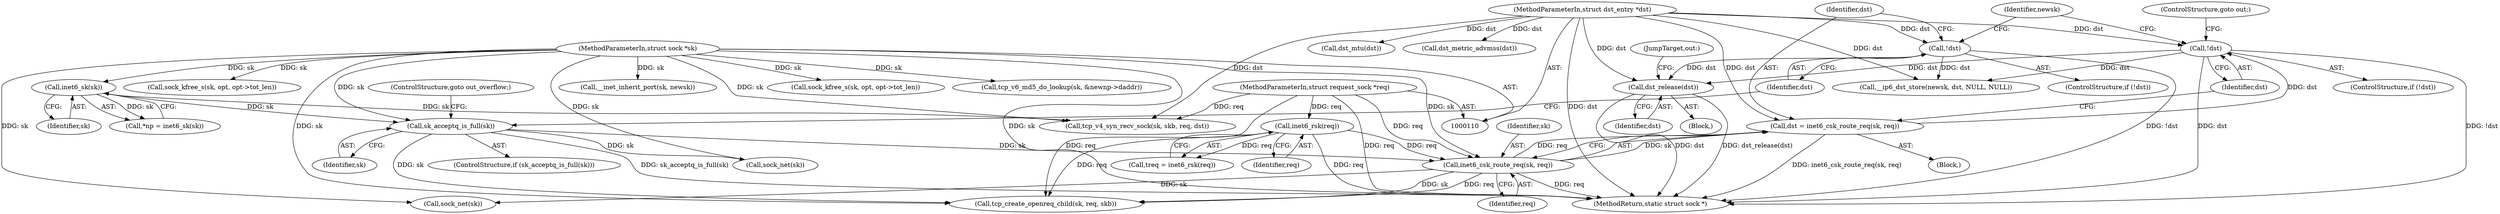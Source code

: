digraph "0_linux_f6d8bd051c391c1c0458a30b2a7abcd939329259_33@pointer" {
"1000595" [label="(Call,dst_release(dst))"];
"1000279" [label="(Call,!dst)"];
"1000273" [label="(Call,dst = inet6_csk_route_req(sk, req))"];
"1000275" [label="(Call,inet6_csk_route_req(sk, req))"];
"1000266" [label="(Call,sk_acceptq_is_full(sk))"];
"1000121" [label="(Call,inet6_sk(sk))"];
"1000111" [label="(MethodParameterIn,struct sock *sk)"];
"1000258" [label="(Call,inet6_rsk(req))"];
"1000113" [label="(MethodParameterIn,struct request_sock *req)"];
"1000114" [label="(MethodParameterIn,struct dst_entry *dst)"];
"1000270" [label="(Call,!dst)"];
"1000284" [label="(Call,tcp_create_openreq_child(sk, req, skb))"];
"1000277" [label="(Identifier,req)"];
"1000113" [label="(MethodParameterIn,struct request_sock *req)"];
"1000267" [label="(Identifier,sk)"];
"1000562" [label="(Call,__inet_inherit_port(sk, newsk))"];
"1000273" [label="(Call,dst = inet6_csk_route_req(sk, req))"];
"1000283" [label="(Identifier,newsk)"];
"1000276" [label="(Identifier,sk)"];
"1000269" [label="(ControlStructure,if (!dst))"];
"1000604" [label="(MethodReturn,static struct sock *)"];
"1000270" [label="(Call,!dst)"];
"1000119" [label="(Call,*np = inet6_sk(sk))"];
"1000281" [label="(ControlStructure,goto out;)"];
"1000577" [label="(Call,sock_net(sk))"];
"1000275" [label="(Call,inet6_csk_route_req(sk, req))"];
"1000589" [label="(Call,sock_kfree_s(sk, opt, opt->tot_len))"];
"1000278" [label="(ControlStructure,if (!dst))"];
"1000527" [label="(Call,tcp_v6_md5_do_lookup(sk, &newnp->daddr))"];
"1000265" [label="(ControlStructure,if (sk_acceptq_is_full(sk)))"];
"1000122" [label="(Identifier,sk)"];
"1000256" [label="(Call,treq = inet6_rsk(req))"];
"1000266" [label="(Call,sk_acceptq_is_full(sk))"];
"1000271" [label="(Identifier,dst)"];
"1000280" [label="(Identifier,dst)"];
"1000111" [label="(MethodParameterIn,struct sock *sk)"];
"1000279" [label="(Call,!dst)"];
"1000597" [label="(JumpTarget,out:)"];
"1000115" [label="(Block,)"];
"1000139" [label="(Call,tcp_v4_syn_recv_sock(sk, skb, req, dst))"];
"1000499" [label="(Call,dst_mtu(dst))"];
"1000272" [label="(Block,)"];
"1000505" [label="(Call,dst_metric_advmss(dst))"];
"1000268" [label="(ControlStructure,goto out_overflow;)"];
"1000121" [label="(Call,inet6_sk(sk))"];
"1000599" [label="(Call,sock_net(sk))"];
"1000114" [label="(MethodParameterIn,struct dst_entry *dst)"];
"1000463" [label="(Call,sock_kfree_s(sk, opt, opt->tot_len))"];
"1000596" [label="(Identifier,dst)"];
"1000298" [label="(Call,__ip6_dst_store(newsk, dst, NULL, NULL))"];
"1000259" [label="(Identifier,req)"];
"1000274" [label="(Identifier,dst)"];
"1000595" [label="(Call,dst_release(dst))"];
"1000258" [label="(Call,inet6_rsk(req))"];
"1000595" -> "1000115"  [label="AST: "];
"1000595" -> "1000596"  [label="CFG: "];
"1000596" -> "1000595"  [label="AST: "];
"1000597" -> "1000595"  [label="CFG: "];
"1000595" -> "1000604"  [label="DDG: dst_release(dst)"];
"1000595" -> "1000604"  [label="DDG: dst"];
"1000279" -> "1000595"  [label="DDG: dst"];
"1000270" -> "1000595"  [label="DDG: dst"];
"1000114" -> "1000595"  [label="DDG: dst"];
"1000279" -> "1000278"  [label="AST: "];
"1000279" -> "1000280"  [label="CFG: "];
"1000280" -> "1000279"  [label="AST: "];
"1000281" -> "1000279"  [label="CFG: "];
"1000283" -> "1000279"  [label="CFG: "];
"1000279" -> "1000604"  [label="DDG: dst"];
"1000279" -> "1000604"  [label="DDG: !dst"];
"1000273" -> "1000279"  [label="DDG: dst"];
"1000114" -> "1000279"  [label="DDG: dst"];
"1000279" -> "1000298"  [label="DDG: dst"];
"1000273" -> "1000272"  [label="AST: "];
"1000273" -> "1000275"  [label="CFG: "];
"1000274" -> "1000273"  [label="AST: "];
"1000275" -> "1000273"  [label="AST: "];
"1000280" -> "1000273"  [label="CFG: "];
"1000273" -> "1000604"  [label="DDG: inet6_csk_route_req(sk, req)"];
"1000275" -> "1000273"  [label="DDG: sk"];
"1000275" -> "1000273"  [label="DDG: req"];
"1000114" -> "1000273"  [label="DDG: dst"];
"1000275" -> "1000277"  [label="CFG: "];
"1000276" -> "1000275"  [label="AST: "];
"1000277" -> "1000275"  [label="AST: "];
"1000275" -> "1000604"  [label="DDG: req"];
"1000266" -> "1000275"  [label="DDG: sk"];
"1000111" -> "1000275"  [label="DDG: sk"];
"1000258" -> "1000275"  [label="DDG: req"];
"1000113" -> "1000275"  [label="DDG: req"];
"1000275" -> "1000284"  [label="DDG: sk"];
"1000275" -> "1000284"  [label="DDG: req"];
"1000275" -> "1000599"  [label="DDG: sk"];
"1000266" -> "1000265"  [label="AST: "];
"1000266" -> "1000267"  [label="CFG: "];
"1000267" -> "1000266"  [label="AST: "];
"1000268" -> "1000266"  [label="CFG: "];
"1000271" -> "1000266"  [label="CFG: "];
"1000266" -> "1000604"  [label="DDG: sk_acceptq_is_full(sk)"];
"1000121" -> "1000266"  [label="DDG: sk"];
"1000111" -> "1000266"  [label="DDG: sk"];
"1000266" -> "1000284"  [label="DDG: sk"];
"1000266" -> "1000577"  [label="DDG: sk"];
"1000121" -> "1000119"  [label="AST: "];
"1000121" -> "1000122"  [label="CFG: "];
"1000122" -> "1000121"  [label="AST: "];
"1000119" -> "1000121"  [label="CFG: "];
"1000121" -> "1000119"  [label="DDG: sk"];
"1000111" -> "1000121"  [label="DDG: sk"];
"1000121" -> "1000139"  [label="DDG: sk"];
"1000111" -> "1000110"  [label="AST: "];
"1000111" -> "1000604"  [label="DDG: sk"];
"1000111" -> "1000139"  [label="DDG: sk"];
"1000111" -> "1000284"  [label="DDG: sk"];
"1000111" -> "1000463"  [label="DDG: sk"];
"1000111" -> "1000527"  [label="DDG: sk"];
"1000111" -> "1000562"  [label="DDG: sk"];
"1000111" -> "1000577"  [label="DDG: sk"];
"1000111" -> "1000589"  [label="DDG: sk"];
"1000111" -> "1000599"  [label="DDG: sk"];
"1000258" -> "1000256"  [label="AST: "];
"1000258" -> "1000259"  [label="CFG: "];
"1000259" -> "1000258"  [label="AST: "];
"1000256" -> "1000258"  [label="CFG: "];
"1000258" -> "1000604"  [label="DDG: req"];
"1000258" -> "1000256"  [label="DDG: req"];
"1000113" -> "1000258"  [label="DDG: req"];
"1000258" -> "1000284"  [label="DDG: req"];
"1000113" -> "1000110"  [label="AST: "];
"1000113" -> "1000604"  [label="DDG: req"];
"1000113" -> "1000139"  [label="DDG: req"];
"1000113" -> "1000284"  [label="DDG: req"];
"1000114" -> "1000110"  [label="AST: "];
"1000114" -> "1000604"  [label="DDG: dst"];
"1000114" -> "1000139"  [label="DDG: dst"];
"1000114" -> "1000270"  [label="DDG: dst"];
"1000114" -> "1000298"  [label="DDG: dst"];
"1000114" -> "1000499"  [label="DDG: dst"];
"1000114" -> "1000505"  [label="DDG: dst"];
"1000270" -> "1000269"  [label="AST: "];
"1000270" -> "1000271"  [label="CFG: "];
"1000271" -> "1000270"  [label="AST: "];
"1000274" -> "1000270"  [label="CFG: "];
"1000283" -> "1000270"  [label="CFG: "];
"1000270" -> "1000604"  [label="DDG: !dst"];
"1000270" -> "1000298"  [label="DDG: dst"];
}
